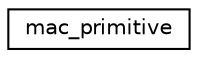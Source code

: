 digraph "Graphical Class Hierarchy"
{
 // LATEX_PDF_SIZE
  edge [fontname="Helvetica",fontsize="10",labelfontname="Helvetica",labelfontsize="10"];
  node [fontname="Helvetica",fontsize="10",shape=record];
  rankdir="LR";
  Node0 [label="mac_primitive",height=0.2,width=0.4,color="black", fillcolor="white", style="filled",URL="$structmac__primitive.html",tooltip=" "];
}
